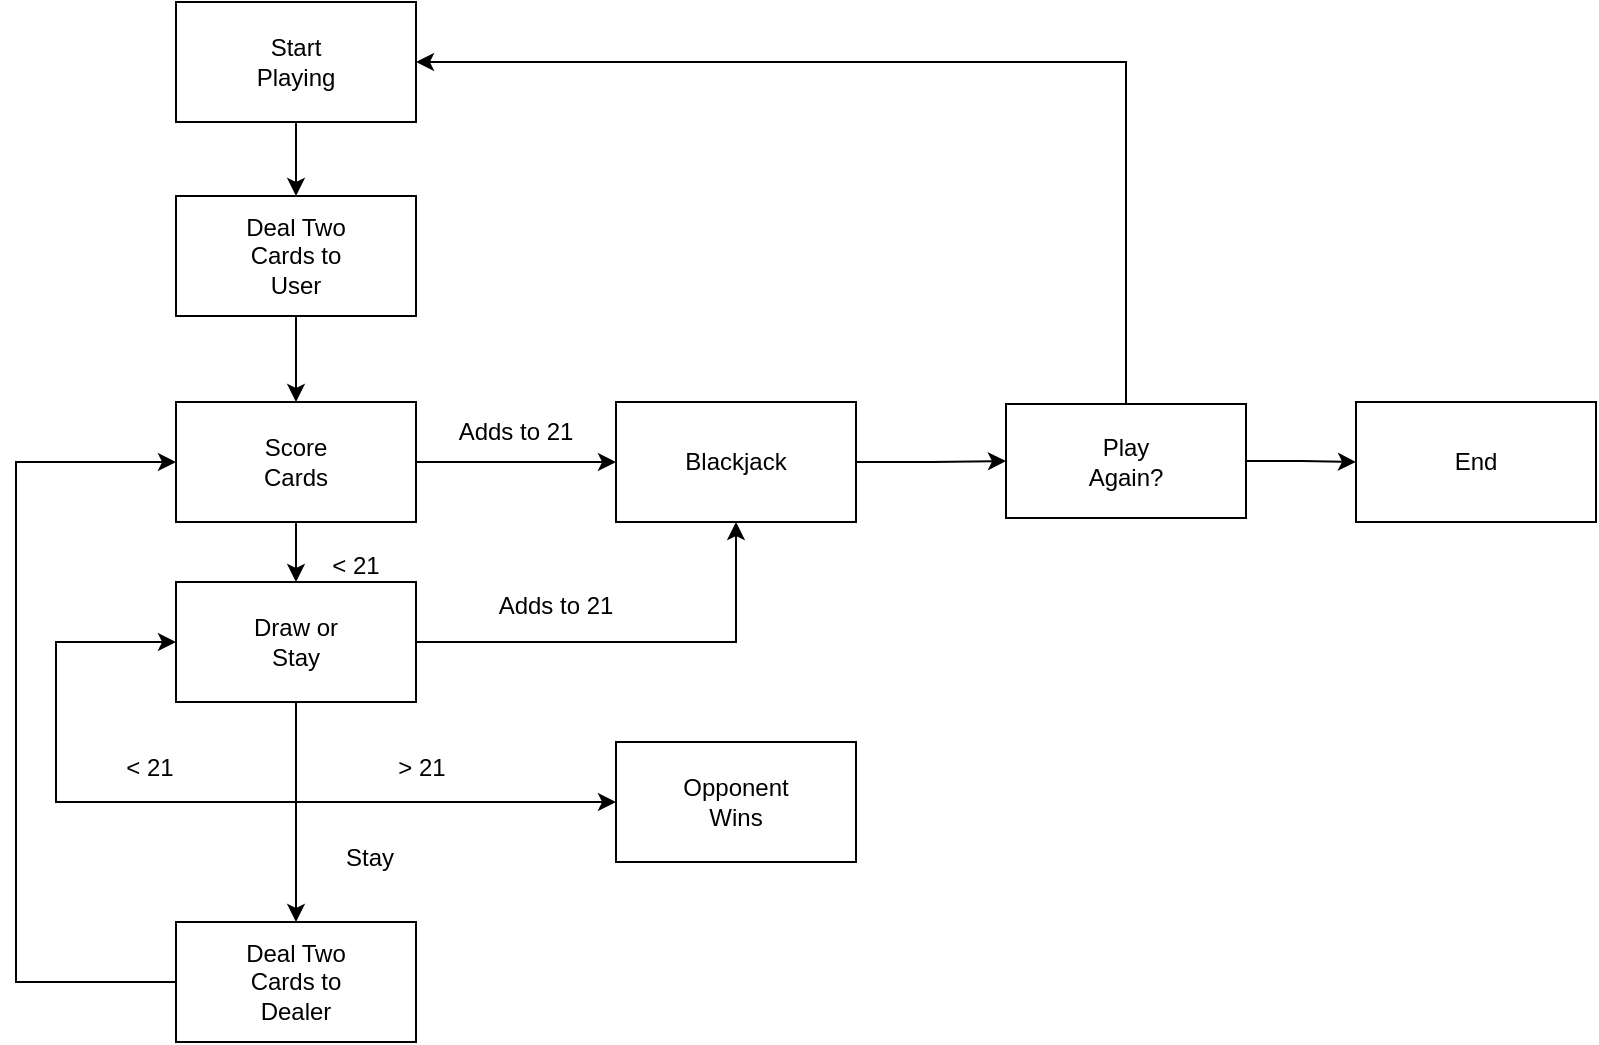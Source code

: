 <mxfile version="22.1.15" type="google">
  <diagram name="Page-1" id="WO_sFK5OmGBHldACD0IS">
    <mxGraphModel grid="1" page="1" gridSize="10" guides="1" tooltips="1" connect="1" arrows="1" fold="1" pageScale="1" pageWidth="850" pageHeight="1100" math="0" shadow="0">
      <root>
        <mxCell id="0" />
        <mxCell id="1" parent="0" />
        <mxCell id="Ibm2iUrsciavB513XqlB-13" value="" style="edgeStyle=orthogonalEdgeStyle;rounded=0;orthogonalLoop=1;jettySize=auto;html=1;entryX=0.5;entryY=0;entryDx=0;entryDy=0;" edge="1" parent="1" source="Ibm2iUrsciavB513XqlB-1" target="Ibm2iUrsciavB513XqlB-3">
          <mxGeometry relative="1" as="geometry" />
        </mxCell>
        <mxCell id="Ibm2iUrsciavB513XqlB-1" value="" style="rounded=0;whiteSpace=wrap;html=1;" vertex="1" parent="1">
          <mxGeometry x="90" y="70" width="120" height="60" as="geometry" />
        </mxCell>
        <mxCell id="Ibm2iUrsciavB513XqlB-2" value="Start Playing" style="text;html=1;strokeColor=none;fillColor=none;align=center;verticalAlign=middle;whiteSpace=wrap;rounded=0;" vertex="1" parent="1">
          <mxGeometry x="120" y="85" width="60" height="30" as="geometry" />
        </mxCell>
        <mxCell id="Ibm2iUrsciavB513XqlB-12" value="" style="edgeStyle=orthogonalEdgeStyle;rounded=0;orthogonalLoop=1;jettySize=auto;html=1;endArrow=classic;endFill=1;entryX=0.5;entryY=0;entryDx=0;entryDy=0;" edge="1" parent="1" source="Ibm2iUrsciavB513XqlB-3" target="Ibm2iUrsciavB513XqlB-6">
          <mxGeometry relative="1" as="geometry" />
        </mxCell>
        <mxCell id="Ibm2iUrsciavB513XqlB-3" value="" style="rounded=0;whiteSpace=wrap;html=1;" vertex="1" parent="1">
          <mxGeometry x="90" y="167" width="120" height="60" as="geometry" />
        </mxCell>
        <mxCell id="Ibm2iUrsciavB513XqlB-4" value="Deal Two Cards to User" style="text;html=1;strokeColor=none;fillColor=none;align=center;verticalAlign=middle;whiteSpace=wrap;rounded=0;" vertex="1" parent="1">
          <mxGeometry x="120" y="182" width="60" height="30" as="geometry" />
        </mxCell>
        <mxCell id="Ibm2iUrsciavB513XqlB-9" value="" style="edgeStyle=orthogonalEdgeStyle;rounded=0;orthogonalLoop=1;jettySize=auto;html=1;" edge="1" parent="1" source="Ibm2iUrsciavB513XqlB-6">
          <mxGeometry relative="1" as="geometry">
            <mxPoint x="310" y="300" as="targetPoint" />
          </mxGeometry>
        </mxCell>
        <mxCell id="Ibm2iUrsciavB513XqlB-16" value="" style="edgeStyle=orthogonalEdgeStyle;rounded=0;orthogonalLoop=1;jettySize=auto;html=1;" edge="1" parent="1" source="Ibm2iUrsciavB513XqlB-6" target="Ibm2iUrsciavB513XqlB-15">
          <mxGeometry relative="1" as="geometry" />
        </mxCell>
        <mxCell id="Ibm2iUrsciavB513XqlB-6" value="" style="rounded=0;whiteSpace=wrap;html=1;" vertex="1" parent="1">
          <mxGeometry x="90" y="270" width="120" height="60" as="geometry" />
        </mxCell>
        <mxCell id="Ibm2iUrsciavB513XqlB-7" value="Score Cards" style="text;html=1;strokeColor=none;fillColor=none;align=center;verticalAlign=middle;whiteSpace=wrap;rounded=0;" vertex="1" parent="1">
          <mxGeometry x="120" y="285" width="60" height="30" as="geometry" />
        </mxCell>
        <mxCell id="Ibm2iUrsciavB513XqlB-46" style="edgeStyle=orthogonalEdgeStyle;rounded=0;orthogonalLoop=1;jettySize=auto;html=1;exitX=1;exitY=0.5;exitDx=0;exitDy=0;entryX=0;entryY=0.5;entryDx=0;entryDy=0;" edge="1" parent="1" source="Ibm2iUrsciavB513XqlB-10" target="Ibm2iUrsciavB513XqlB-28">
          <mxGeometry relative="1" as="geometry" />
        </mxCell>
        <mxCell id="Ibm2iUrsciavB513XqlB-10" value="" style="rounded=0;whiteSpace=wrap;html=1;" vertex="1" parent="1">
          <mxGeometry x="310" y="270" width="120" height="60" as="geometry" />
        </mxCell>
        <mxCell id="Ibm2iUrsciavB513XqlB-11" value="Adds to 21" style="text;html=1;strokeColor=none;fillColor=none;align=center;verticalAlign=middle;whiteSpace=wrap;rounded=0;" vertex="1" parent="1">
          <mxGeometry x="230" y="270" width="60" height="30" as="geometry" />
        </mxCell>
        <mxCell id="Ibm2iUrsciavB513XqlB-14" value="Blackjack" style="text;html=1;strokeColor=none;fillColor=none;align=center;verticalAlign=middle;whiteSpace=wrap;rounded=0;" vertex="1" parent="1">
          <mxGeometry x="340" y="285" width="60" height="30" as="geometry" />
        </mxCell>
        <mxCell id="Ibm2iUrsciavB513XqlB-19" value="" style="edgeStyle=orthogonalEdgeStyle;rounded=0;orthogonalLoop=1;jettySize=auto;html=1;entryX=0.5;entryY=1;entryDx=0;entryDy=0;" edge="1" parent="1" source="Ibm2iUrsciavB513XqlB-15" target="Ibm2iUrsciavB513XqlB-10">
          <mxGeometry relative="1" as="geometry">
            <mxPoint x="290" y="390" as="targetPoint" />
          </mxGeometry>
        </mxCell>
        <mxCell id="Ibm2iUrsciavB513XqlB-26" value="" style="edgeStyle=orthogonalEdgeStyle;rounded=0;orthogonalLoop=1;jettySize=auto;html=1;entryX=0;entryY=0.5;entryDx=0;entryDy=0;" edge="1" parent="1" source="Ibm2iUrsciavB513XqlB-15" target="Ibm2iUrsciavB513XqlB-24">
          <mxGeometry relative="1" as="geometry">
            <mxPoint x="210" y="560" as="targetPoint" />
            <Array as="points">
              <mxPoint x="150" y="470" />
            </Array>
          </mxGeometry>
        </mxCell>
        <mxCell id="Ibm2iUrsciavB513XqlB-41" style="edgeStyle=orthogonalEdgeStyle;rounded=0;orthogonalLoop=1;jettySize=auto;html=1;entryX=0;entryY=0.5;entryDx=0;entryDy=0;" edge="1" parent="1" target="Ibm2iUrsciavB513XqlB-15">
          <mxGeometry relative="1" as="geometry">
            <mxPoint x="20" y="400" as="targetPoint" />
            <mxPoint x="150" y="470" as="sourcePoint" />
            <Array as="points">
              <mxPoint x="30" y="390" />
            </Array>
          </mxGeometry>
        </mxCell>
        <mxCell id="Ibm2iUrsciavB513XqlB-48" style="edgeStyle=orthogonalEdgeStyle;rounded=0;orthogonalLoop=1;jettySize=auto;html=1;exitX=0.5;exitY=1;exitDx=0;exitDy=0;entryX=0.5;entryY=0;entryDx=0;entryDy=0;" edge="1" parent="1" source="Ibm2iUrsciavB513XqlB-15" target="Ibm2iUrsciavB513XqlB-47">
          <mxGeometry relative="1" as="geometry" />
        </mxCell>
        <mxCell id="Ibm2iUrsciavB513XqlB-15" value="" style="rounded=0;whiteSpace=wrap;html=1;" vertex="1" parent="1">
          <mxGeometry x="90" y="360" width="120" height="60" as="geometry" />
        </mxCell>
        <mxCell id="Ibm2iUrsciavB513XqlB-17" value="Draw or Stay" style="text;html=1;strokeColor=none;fillColor=none;align=center;verticalAlign=middle;whiteSpace=wrap;rounded=0;" vertex="1" parent="1">
          <mxGeometry x="120" y="375" width="60" height="30" as="geometry" />
        </mxCell>
        <mxCell id="Ibm2iUrsciavB513XqlB-21" value="Adds to 21" style="text;html=1;strokeColor=none;fillColor=none;align=center;verticalAlign=middle;whiteSpace=wrap;rounded=0;" vertex="1" parent="1">
          <mxGeometry x="250" y="357" width="60" height="30" as="geometry" />
        </mxCell>
        <mxCell id="Ibm2iUrsciavB513XqlB-24" value="" style="rounded=0;whiteSpace=wrap;html=1;" vertex="1" parent="1">
          <mxGeometry x="310" y="440" width="120" height="60" as="geometry" />
        </mxCell>
        <mxCell id="Ibm2iUrsciavB513XqlB-27" value="Opponent Wins" style="text;html=1;strokeColor=none;fillColor=none;align=center;verticalAlign=middle;whiteSpace=wrap;rounded=0;" vertex="1" parent="1">
          <mxGeometry x="340" y="455" width="60" height="30" as="geometry" />
        </mxCell>
        <mxCell id="Ibm2iUrsciavB513XqlB-31" value="" style="edgeStyle=orthogonalEdgeStyle;rounded=0;orthogonalLoop=1;jettySize=auto;html=1;entryX=1;entryY=0.5;entryDx=0;entryDy=0;" edge="1" parent="1" source="Ibm2iUrsciavB513XqlB-28" target="Ibm2iUrsciavB513XqlB-1">
          <mxGeometry relative="1" as="geometry">
            <Array as="points">
              <mxPoint x="565" y="100" />
            </Array>
          </mxGeometry>
        </mxCell>
        <mxCell id="Ibm2iUrsciavB513XqlB-37" value="" style="edgeStyle=orthogonalEdgeStyle;rounded=0;orthogonalLoop=1;jettySize=auto;html=1;entryX=0;entryY=0.5;entryDx=0;entryDy=0;" edge="1" parent="1" source="Ibm2iUrsciavB513XqlB-28" target="Ibm2iUrsciavB513XqlB-33">
          <mxGeometry relative="1" as="geometry" />
        </mxCell>
        <mxCell id="Ibm2iUrsciavB513XqlB-28" value="" style="rounded=0;whiteSpace=wrap;html=1;" vertex="1" parent="1">
          <mxGeometry x="505" y="271" width="120" height="57" as="geometry" />
        </mxCell>
        <mxCell id="Ibm2iUrsciavB513XqlB-29" value="Play Again?" style="text;html=1;strokeColor=none;fillColor=none;align=center;verticalAlign=middle;whiteSpace=wrap;rounded=0;" vertex="1" parent="1">
          <mxGeometry x="535" y="285" width="60" height="30" as="geometry" />
        </mxCell>
        <mxCell id="Ibm2iUrsciavB513XqlB-33" value="" style="whiteSpace=wrap;html=1;" vertex="1" parent="1">
          <mxGeometry x="680" y="270" width="120" height="60" as="geometry" />
        </mxCell>
        <mxCell id="Ibm2iUrsciavB513XqlB-35" value="End" style="text;html=1;strokeColor=none;fillColor=none;align=center;verticalAlign=middle;whiteSpace=wrap;rounded=0;" vertex="1" parent="1">
          <mxGeometry x="710" y="285" width="60" height="30" as="geometry" />
        </mxCell>
        <mxCell id="Ibm2iUrsciavB513XqlB-39" value="&amp;gt; 21" style="text;html=1;strokeColor=none;fillColor=none;align=center;verticalAlign=middle;whiteSpace=wrap;rounded=0;" vertex="1" parent="1">
          <mxGeometry x="188" y="438" width="50" height="30" as="geometry" />
        </mxCell>
        <mxCell id="Ibm2iUrsciavB513XqlB-40" value="&amp;lt; 21" style="text;html=1;strokeColor=none;fillColor=none;align=center;verticalAlign=middle;whiteSpace=wrap;rounded=0;" vertex="1" parent="1">
          <mxGeometry x="150" y="337" width="60" height="30" as="geometry" />
        </mxCell>
        <mxCell id="Ibm2iUrsciavB513XqlB-44" value="&amp;lt; 21" style="text;html=1;strokeColor=none;fillColor=none;align=center;verticalAlign=middle;whiteSpace=wrap;rounded=0;" vertex="1" parent="1">
          <mxGeometry x="52" y="438" width="50" height="30" as="geometry" />
        </mxCell>
        <mxCell id="Ibm2iUrsciavB513XqlB-51" style="edgeStyle=orthogonalEdgeStyle;rounded=0;orthogonalLoop=1;jettySize=auto;html=1;exitX=0;exitY=0.5;exitDx=0;exitDy=0;entryX=0;entryY=0.5;entryDx=0;entryDy=0;" edge="1" parent="1" source="Ibm2iUrsciavB513XqlB-47" target="Ibm2iUrsciavB513XqlB-6">
          <mxGeometry relative="1" as="geometry">
            <Array as="points">
              <mxPoint x="10" y="560" />
              <mxPoint x="10" y="300" />
            </Array>
          </mxGeometry>
        </mxCell>
        <mxCell id="Ibm2iUrsciavB513XqlB-47" value="" style="rounded=0;whiteSpace=wrap;html=1;" vertex="1" parent="1">
          <mxGeometry x="90" y="530" width="120" height="60" as="geometry" />
        </mxCell>
        <mxCell id="Ibm2iUrsciavB513XqlB-49" value="Stay" style="text;html=1;strokeColor=none;fillColor=none;align=center;verticalAlign=middle;whiteSpace=wrap;rounded=0;" vertex="1" parent="1">
          <mxGeometry x="157" y="483" width="60" height="30" as="geometry" />
        </mxCell>
        <mxCell id="Ibm2iUrsciavB513XqlB-50" value="Deal Two Cards to Dealer" style="text;html=1;strokeColor=none;fillColor=none;align=center;verticalAlign=middle;whiteSpace=wrap;rounded=0;" vertex="1" parent="1">
          <mxGeometry x="120" y="545" width="60" height="30" as="geometry" />
        </mxCell>
      </root>
    </mxGraphModel>
  </diagram>
</mxfile>
